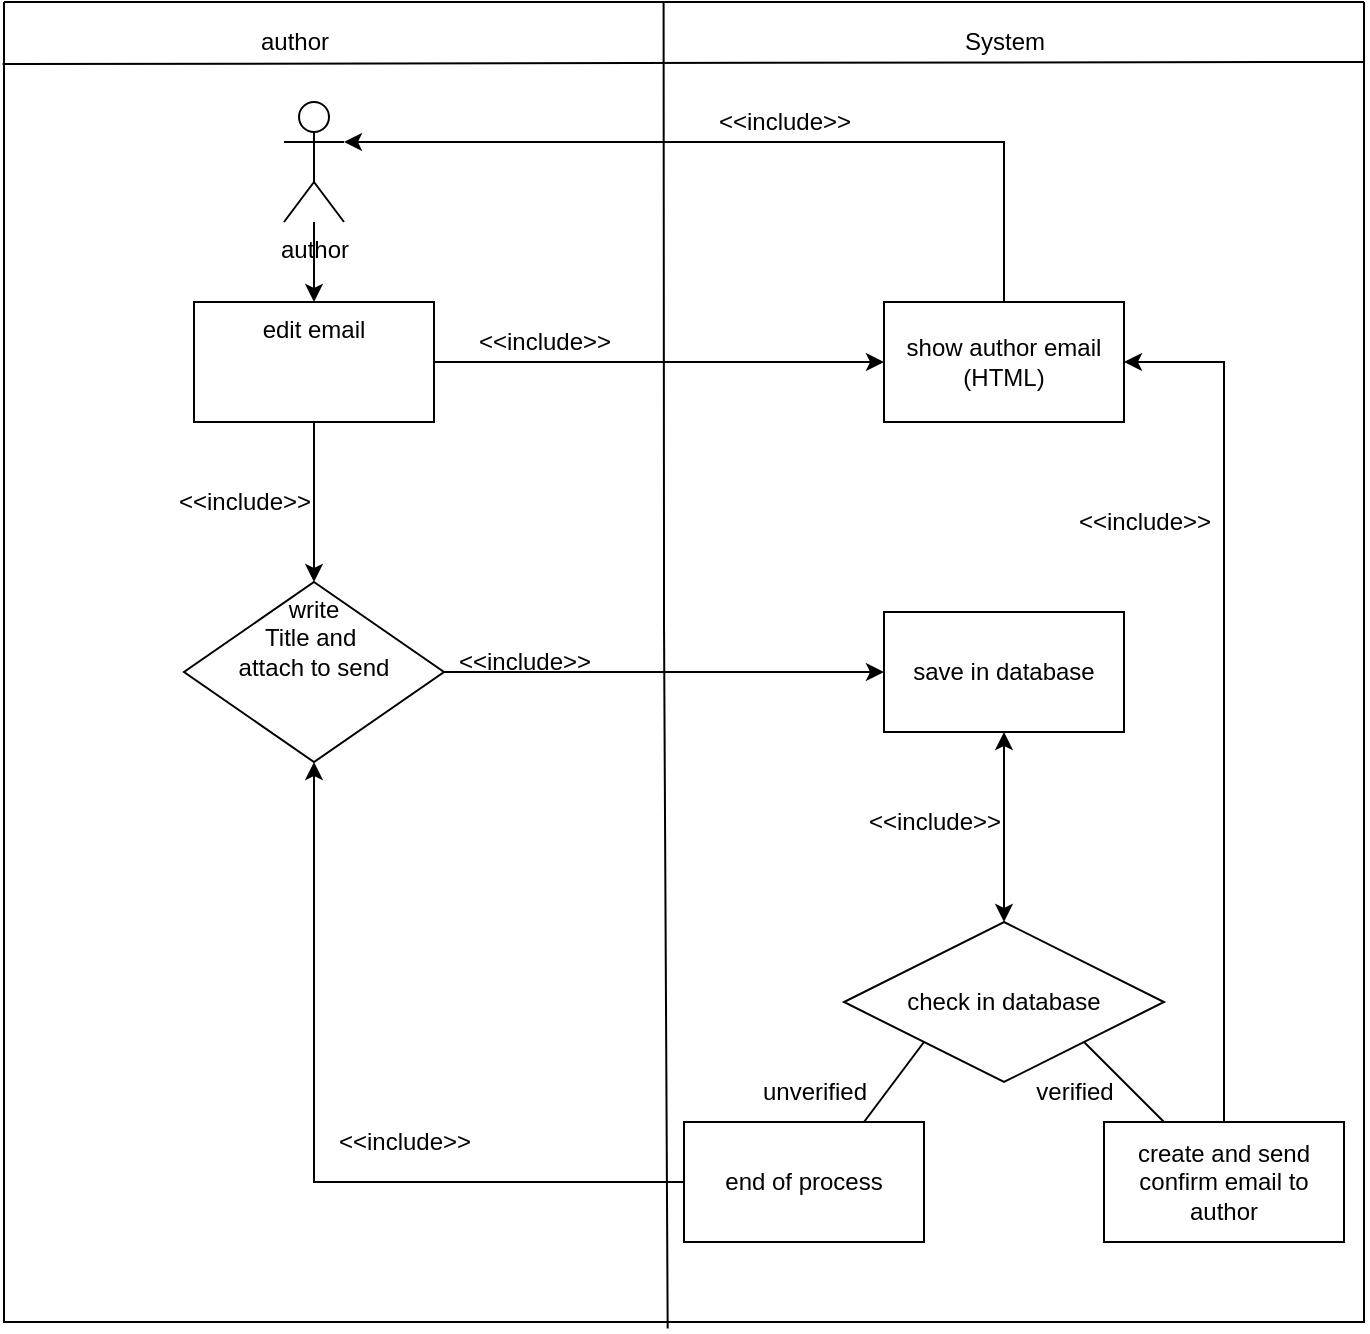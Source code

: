 <mxfile version="16.4.7" type="github">
  <diagram id="C5RBs43oDa-KdzZeNtuy" name="Page-1">
    <mxGraphModel dx="1422" dy="794" grid="1" gridSize="10" guides="1" tooltips="1" connect="1" arrows="1" fold="1" page="1" pageScale="1" pageWidth="827" pageHeight="1169" math="0" shadow="0">
      <root>
        <mxCell id="WIyWlLk6GJQsqaUBKTNV-0" />
        <mxCell id="WIyWlLk6GJQsqaUBKTNV-1" parent="WIyWlLk6GJQsqaUBKTNV-0" />
        <mxCell id="f0iEW2p2yODUEeNWrV6Q-0" value="" style="swimlane;startSize=0;" vertex="1" parent="WIyWlLk6GJQsqaUBKTNV-1">
          <mxGeometry x="90" y="30" width="680" height="660" as="geometry" />
        </mxCell>
        <mxCell id="f0iEW2p2yODUEeNWrV6Q-3" value="author" style="text;html=1;align=center;verticalAlign=middle;resizable=0;points=[];autosize=1;strokeColor=none;fillColor=none;" vertex="1" parent="f0iEW2p2yODUEeNWrV6Q-0">
          <mxGeometry x="120" y="10" width="50" height="20" as="geometry" />
        </mxCell>
        <mxCell id="f0iEW2p2yODUEeNWrV6Q-6" value="System" style="text;html=1;align=center;verticalAlign=middle;resizable=0;points=[];autosize=1;strokeColor=none;fillColor=none;" vertex="1" parent="f0iEW2p2yODUEeNWrV6Q-0">
          <mxGeometry x="470" y="10" width="60" height="20" as="geometry" />
        </mxCell>
        <mxCell id="f0iEW2p2yODUEeNWrV6Q-8" value="author" style="shape=umlActor;verticalLabelPosition=bottom;verticalAlign=top;html=1;outlineConnect=0;" vertex="1" parent="f0iEW2p2yODUEeNWrV6Q-0">
          <mxGeometry x="140" y="50" width="30" height="60" as="geometry" />
        </mxCell>
        <mxCell id="f0iEW2p2yODUEeNWrV6Q-19" style="edgeStyle=orthogonalEdgeStyle;rounded=0;orthogonalLoop=1;jettySize=auto;html=1;" edge="1" parent="f0iEW2p2yODUEeNWrV6Q-0" source="f0iEW2p2yODUEeNWrV6Q-10" target="f0iEW2p2yODUEeNWrV6Q-17">
          <mxGeometry relative="1" as="geometry" />
        </mxCell>
        <mxCell id="f0iEW2p2yODUEeNWrV6Q-10" value="edit email" style="whiteSpace=wrap;html=1;verticalAlign=top;" vertex="1" parent="f0iEW2p2yODUEeNWrV6Q-0">
          <mxGeometry x="95" y="150" width="120" height="60" as="geometry" />
        </mxCell>
        <mxCell id="f0iEW2p2yODUEeNWrV6Q-11" value="" style="edgeStyle=orthogonalEdgeStyle;rounded=0;orthogonalLoop=1;jettySize=auto;html=1;" edge="1" parent="f0iEW2p2yODUEeNWrV6Q-0" source="f0iEW2p2yODUEeNWrV6Q-8" target="f0iEW2p2yODUEeNWrV6Q-10">
          <mxGeometry relative="1" as="geometry" />
        </mxCell>
        <mxCell id="f0iEW2p2yODUEeNWrV6Q-54" style="edgeStyle=orthogonalEdgeStyle;rounded=0;orthogonalLoop=1;jettySize=auto;html=1;exitX=0.5;exitY=0;exitDx=0;exitDy=0;entryX=1;entryY=0.333;entryDx=0;entryDy=0;entryPerimeter=0;" edge="1" parent="f0iEW2p2yODUEeNWrV6Q-0" source="f0iEW2p2yODUEeNWrV6Q-17" target="f0iEW2p2yODUEeNWrV6Q-8">
          <mxGeometry relative="1" as="geometry" />
        </mxCell>
        <mxCell id="f0iEW2p2yODUEeNWrV6Q-17" value="show author email&lt;br&gt;(HTML)" style="whiteSpace=wrap;html=1;" vertex="1" parent="f0iEW2p2yODUEeNWrV6Q-0">
          <mxGeometry x="440" y="150" width="120" height="60" as="geometry" />
        </mxCell>
        <mxCell id="f0iEW2p2yODUEeNWrV6Q-25" value="save in database" style="rounded=0;whiteSpace=wrap;html=1;direction=west;" vertex="1" parent="f0iEW2p2yODUEeNWrV6Q-0">
          <mxGeometry x="440" y="305" width="120" height="60" as="geometry" />
        </mxCell>
        <mxCell id="f0iEW2p2yODUEeNWrV6Q-29" value="check in database" style="rhombus;whiteSpace=wrap;html=1;rounded=0;" vertex="1" parent="f0iEW2p2yODUEeNWrV6Q-0">
          <mxGeometry x="420" y="460" width="160" height="80" as="geometry" />
        </mxCell>
        <mxCell id="f0iEW2p2yODUEeNWrV6Q-62" style="edgeStyle=orthogonalEdgeStyle;rounded=0;orthogonalLoop=1;jettySize=auto;html=1;entryX=0.5;entryY=1;entryDx=0;entryDy=0;" edge="1" parent="f0iEW2p2yODUEeNWrV6Q-0" source="f0iEW2p2yODUEeNWrV6Q-31" target="f0iEW2p2yODUEeNWrV6Q-22">
          <mxGeometry relative="1" as="geometry" />
        </mxCell>
        <mxCell id="f0iEW2p2yODUEeNWrV6Q-31" value="end of process" style="rounded=0;whiteSpace=wrap;html=1;" vertex="1" parent="f0iEW2p2yODUEeNWrV6Q-0">
          <mxGeometry x="340" y="560" width="120" height="60" as="geometry" />
        </mxCell>
        <mxCell id="f0iEW2p2yODUEeNWrV6Q-51" style="edgeStyle=orthogonalEdgeStyle;rounded=0;orthogonalLoop=1;jettySize=auto;html=1;entryX=1;entryY=0.5;entryDx=0;entryDy=0;" edge="1" parent="f0iEW2p2yODUEeNWrV6Q-0" source="f0iEW2p2yODUEeNWrV6Q-32" target="f0iEW2p2yODUEeNWrV6Q-17">
          <mxGeometry relative="1" as="geometry" />
        </mxCell>
        <mxCell id="f0iEW2p2yODUEeNWrV6Q-32" value="create and send confirm email to author" style="rounded=0;whiteSpace=wrap;html=1;" vertex="1" parent="f0iEW2p2yODUEeNWrV6Q-0">
          <mxGeometry x="550" y="560" width="120" height="60" as="geometry" />
        </mxCell>
        <mxCell id="f0iEW2p2yODUEeNWrV6Q-35" value="" style="endArrow=none;html=1;rounded=0;entryX=0;entryY=1;entryDx=0;entryDy=0;exitX=0.75;exitY=0;exitDx=0;exitDy=0;" edge="1" parent="f0iEW2p2yODUEeNWrV6Q-0" source="f0iEW2p2yODUEeNWrV6Q-31" target="f0iEW2p2yODUEeNWrV6Q-29">
          <mxGeometry width="50" height="50" relative="1" as="geometry">
            <mxPoint x="400" y="560" as="sourcePoint" />
            <mxPoint x="450" y="510" as="targetPoint" />
          </mxGeometry>
        </mxCell>
        <mxCell id="f0iEW2p2yODUEeNWrV6Q-22" value="write&lt;br&gt;Title and&amp;nbsp;&lt;br&gt;attach to send" style="rhombus;whiteSpace=wrap;html=1;verticalAlign=top;" vertex="1" parent="f0iEW2p2yODUEeNWrV6Q-0">
          <mxGeometry x="90" y="290" width="130" height="90" as="geometry" />
        </mxCell>
        <mxCell id="f0iEW2p2yODUEeNWrV6Q-23" value="" style="edgeStyle=orthogonalEdgeStyle;rounded=0;orthogonalLoop=1;jettySize=auto;html=1;exitX=0.5;exitY=1;exitDx=0;exitDy=0;" edge="1" parent="f0iEW2p2yODUEeNWrV6Q-0" source="f0iEW2p2yODUEeNWrV6Q-10" target="f0iEW2p2yODUEeNWrV6Q-22">
          <mxGeometry relative="1" as="geometry">
            <mxPoint x="155" y="300" as="sourcePoint" />
          </mxGeometry>
        </mxCell>
        <mxCell id="f0iEW2p2yODUEeNWrV6Q-26" style="edgeStyle=orthogonalEdgeStyle;rounded=0;orthogonalLoop=1;jettySize=auto;html=1;" edge="1" parent="f0iEW2p2yODUEeNWrV6Q-0" source="f0iEW2p2yODUEeNWrV6Q-22" target="f0iEW2p2yODUEeNWrV6Q-25">
          <mxGeometry relative="1" as="geometry" />
        </mxCell>
        <mxCell id="f0iEW2p2yODUEeNWrV6Q-49" value="&amp;lt;&amp;lt;include&amp;gt;&amp;gt;" style="text;html=1;align=center;verticalAlign=middle;resizable=0;points=[];autosize=1;strokeColor=none;fillColor=none;" vertex="1" parent="f0iEW2p2yODUEeNWrV6Q-0">
          <mxGeometry x="230" y="160" width="80" height="20" as="geometry" />
        </mxCell>
        <mxCell id="f0iEW2p2yODUEeNWrV6Q-53" value="&amp;lt;&amp;lt;include&amp;gt;&amp;gt;" style="text;html=1;align=center;verticalAlign=middle;resizable=0;points=[];autosize=1;strokeColor=none;fillColor=none;rotation=0;" vertex="1" parent="f0iEW2p2yODUEeNWrV6Q-0">
          <mxGeometry x="425" y="400" width="80" height="20" as="geometry" />
        </mxCell>
        <mxCell id="f0iEW2p2yODUEeNWrV6Q-47" value="&amp;lt;&amp;lt;include&amp;gt;&amp;gt;" style="text;html=1;align=center;verticalAlign=middle;resizable=0;points=[];autosize=1;strokeColor=none;fillColor=none;rotation=0;" vertex="1" parent="f0iEW2p2yODUEeNWrV6Q-0">
          <mxGeometry x="80" y="240" width="80" height="20" as="geometry" />
        </mxCell>
        <mxCell id="f0iEW2p2yODUEeNWrV6Q-57" value="" style="endArrow=none;html=1;rounded=0;entryX=1;entryY=1;entryDx=0;entryDy=0;exitX=0.25;exitY=0;exitDx=0;exitDy=0;" edge="1" parent="f0iEW2p2yODUEeNWrV6Q-0" source="f0iEW2p2yODUEeNWrV6Q-32" target="f0iEW2p2yODUEeNWrV6Q-29">
          <mxGeometry width="50" height="50" relative="1" as="geometry">
            <mxPoint x="540" y="570" as="sourcePoint" />
            <mxPoint x="590" y="520" as="targetPoint" />
          </mxGeometry>
        </mxCell>
        <mxCell id="f0iEW2p2yODUEeNWrV6Q-59" value="" style="endArrow=classic;startArrow=classic;html=1;rounded=0;exitX=0.5;exitY=0;exitDx=0;exitDy=0;entryX=0.5;entryY=0;entryDx=0;entryDy=0;" edge="1" parent="f0iEW2p2yODUEeNWrV6Q-0" source="f0iEW2p2yODUEeNWrV6Q-29" target="f0iEW2p2yODUEeNWrV6Q-25">
          <mxGeometry width="50" height="50" relative="1" as="geometry">
            <mxPoint x="470" y="440" as="sourcePoint" />
            <mxPoint x="520" y="390" as="targetPoint" />
          </mxGeometry>
        </mxCell>
        <mxCell id="f0iEW2p2yODUEeNWrV6Q-55" value="&amp;lt;&amp;lt;include&amp;gt;&amp;gt;" style="text;html=1;align=center;verticalAlign=middle;resizable=0;points=[];autosize=1;strokeColor=none;fillColor=none;" vertex="1" parent="f0iEW2p2yODUEeNWrV6Q-0">
          <mxGeometry x="350" y="50" width="80" height="20" as="geometry" />
        </mxCell>
        <mxCell id="f0iEW2p2yODUEeNWrV6Q-48" value="&amp;lt;&amp;lt;include&amp;gt;&amp;gt;" style="text;html=1;align=center;verticalAlign=middle;resizable=0;points=[];autosize=1;strokeColor=none;fillColor=none;" vertex="1" parent="f0iEW2p2yODUEeNWrV6Q-0">
          <mxGeometry x="220" y="320" width="80" height="20" as="geometry" />
        </mxCell>
        <mxCell id="f0iEW2p2yODUEeNWrV6Q-60" value="&amp;lt;&amp;lt;include&amp;gt;&amp;gt;" style="text;html=1;align=center;verticalAlign=middle;resizable=0;points=[];autosize=1;strokeColor=none;fillColor=none;" vertex="1" parent="f0iEW2p2yODUEeNWrV6Q-0">
          <mxGeometry x="530" y="250" width="80" height="20" as="geometry" />
        </mxCell>
        <mxCell id="f0iEW2p2yODUEeNWrV6Q-61" value="unverified" style="text;html=1;align=center;verticalAlign=middle;resizable=0;points=[];autosize=1;strokeColor=none;fillColor=none;" vertex="1" parent="f0iEW2p2yODUEeNWrV6Q-0">
          <mxGeometry x="370" y="535" width="70" height="20" as="geometry" />
        </mxCell>
        <mxCell id="f0iEW2p2yODUEeNWrV6Q-64" value="verified" style="text;html=1;align=center;verticalAlign=middle;resizable=0;points=[];autosize=1;strokeColor=none;fillColor=none;" vertex="1" parent="f0iEW2p2yODUEeNWrV6Q-0">
          <mxGeometry x="510" y="535" width="50" height="20" as="geometry" />
        </mxCell>
        <mxCell id="f0iEW2p2yODUEeNWrV6Q-1" value="" style="endArrow=none;html=1;rounded=0;exitX=0.488;exitY=1.005;exitDx=0;exitDy=0;exitPerimeter=0;entryX=0.485;entryY=0;entryDx=0;entryDy=0;entryPerimeter=0;" edge="1" parent="WIyWlLk6GJQsqaUBKTNV-1" source="f0iEW2p2yODUEeNWrV6Q-0" target="f0iEW2p2yODUEeNWrV6Q-0">
          <mxGeometry width="50" height="50" relative="1" as="geometry">
            <mxPoint x="400" y="100" as="sourcePoint" />
            <mxPoint x="450" y="50" as="targetPoint" />
            <Array as="points">
              <mxPoint x="420" y="340" />
              <mxPoint x="420" y="320" />
              <mxPoint x="420" y="330" />
              <mxPoint x="420" y="310" />
            </Array>
          </mxGeometry>
        </mxCell>
        <mxCell id="f0iEW2p2yODUEeNWrV6Q-2" value="" style="endArrow=none;html=1;rounded=0;exitX=-0.001;exitY=0.047;exitDx=0;exitDy=0;exitPerimeter=0;" edge="1" parent="WIyWlLk6GJQsqaUBKTNV-1" source="f0iEW2p2yODUEeNWrV6Q-0">
          <mxGeometry width="50" height="50" relative="1" as="geometry">
            <mxPoint x="100" y="130" as="sourcePoint" />
            <mxPoint x="770" y="60" as="targetPoint" />
            <Array as="points">
              <mxPoint x="730" y="60" />
            </Array>
          </mxGeometry>
        </mxCell>
        <mxCell id="f0iEW2p2yODUEeNWrV6Q-63" value="&amp;lt;&amp;lt;include&amp;gt;&amp;gt;" style="text;html=1;align=center;verticalAlign=middle;resizable=0;points=[];autosize=1;strokeColor=none;fillColor=none;" vertex="1" parent="WIyWlLk6GJQsqaUBKTNV-1">
          <mxGeometry x="250" y="590" width="80" height="20" as="geometry" />
        </mxCell>
      </root>
    </mxGraphModel>
  </diagram>
</mxfile>
